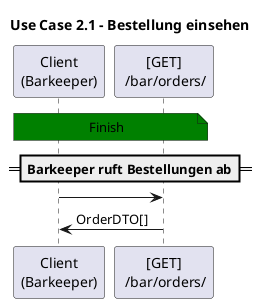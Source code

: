 @startuml
title Use Case 2.1 - Bestellung einsehen
note across #green: Finish

==Barkeeper ruft Bestellungen ab==
"Client\n(Barkeeper)" -> "[GET]\n /bar/orders/":
"Client\n(Barkeeper)" <- "[GET]\n /bar/orders/": OrderDTO[]

@enduml

@startuml
title Use Case 2.2 - Bestellung erhalten
note across #red: Not Planned

hnote across: User bestellt via App oder via Token
==Barkeeper ruft OrderStream Auf==
"Client\n(Barkeeper)" -> "[GET]\n /bar/orders/":
"Client\n(Barkeeper)" <- "[GET]\n /bar/orders/": Stream<Order[]>

@enduml

@startuml
title Use Case 2.3 - Bestellung abrechnen/herausgeben
note across #red: Not Planned

==Barkeeper nimmt Bestellung an/ ändert Status/ lehnt ab==
"Client\n(Barkeeper)" -> "[PUT]\n /bar/orders/{id}": OrderStatus
"Client\n(Barkeeper)" <- "[PUT]\n /bar/orders/{id}": Order

@enduml

@startuml
title Use Case 2.4 - Bestellung aufnehmen
note across #green: Finish

==Nutzer Liste abfragen==
"Client\n(Barkeeper)" -> "[GET]\n /bar/users/":
"Client\n(Barkeeper)" <- "[GET]\n /bar/users/": UserDTO[]

==Produkte abfragen (auswählen)==
"Client\n(Barkeeper)" -> "[GET]\n /bar/products/":
"Client\n(Barkeeper)" <- "[GET]\n /bar/products/": ProductDTO[]

==Bestellung abschicken==
"Client\n(Barkeeper)" -> "[POST]\n /bar/orders/": UpdateOrderDTO
"Client\n(Barkeeper)" <- "[POST]\n /bar/orders/": OrderDTO

==Bestellung löschen==
hnote across: siehe UseCase 1.3 (Bestellung stornieren)
@enduml
